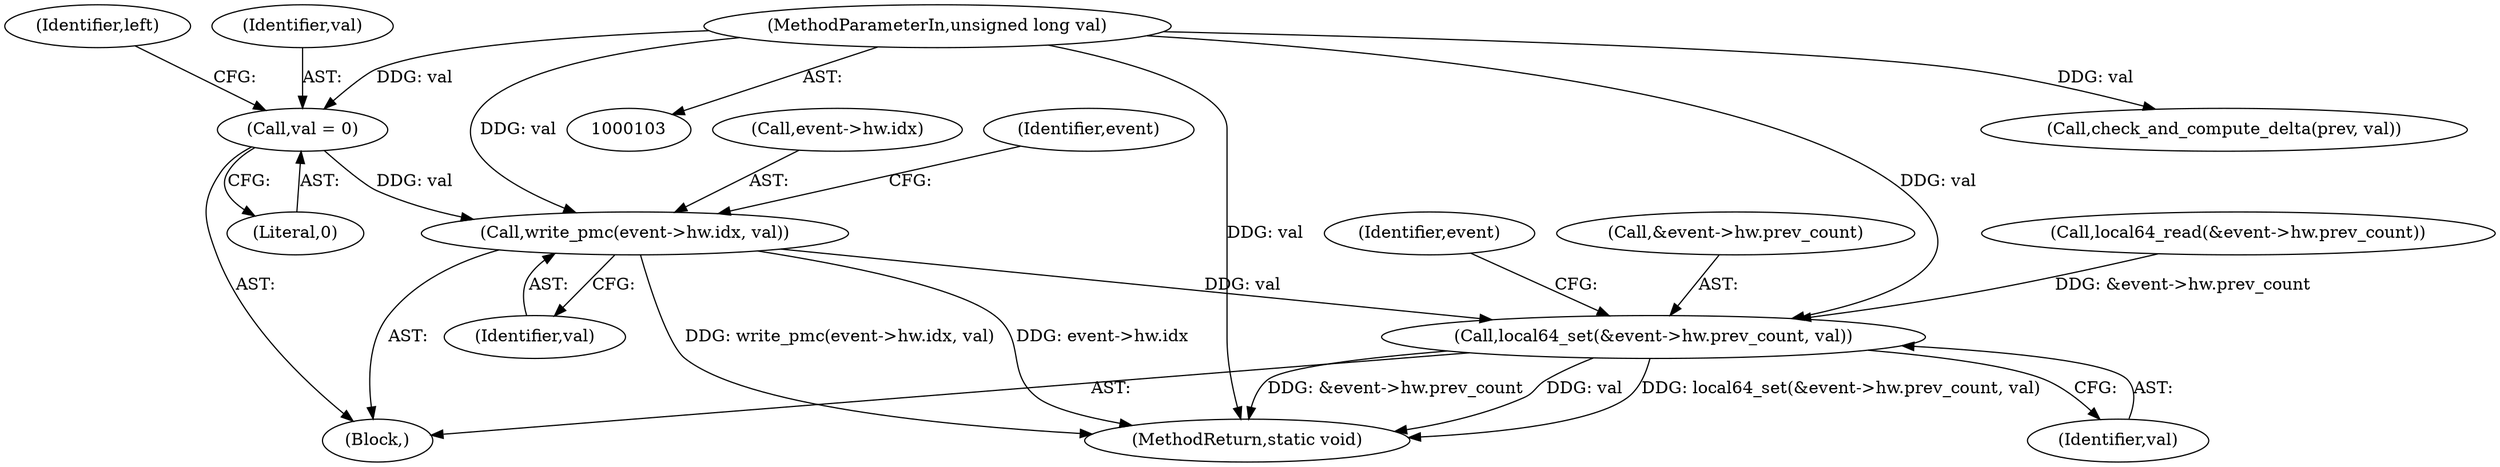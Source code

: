 digraph "0_linux_a8b0ca17b80e92faab46ee7179ba9e99ccb61233_16@API" {
"1000210" [label="(Call,write_pmc(event->hw.idx, val))"];
"1000161" [label="(Call,val = 0)"];
"1000105" [label="(MethodParameterIn,unsigned long val)"];
"1000217" [label="(Call,local64_set(&event->hw.prev_count, val))"];
"1000108" [label="(Block,)"];
"1000221" [label="(Identifier,event)"];
"1000161" [label="(Call,val = 0)"];
"1000218" [label="(Call,&event->hw.prev_count)"];
"1000276" [label="(MethodReturn,static void)"];
"1000165" [label="(Identifier,left)"];
"1000143" [label="(Call,local64_read(&event->hw.prev_count))"];
"1000210" [label="(Call,write_pmc(event->hw.idx, val))"];
"1000217" [label="(Call,local64_set(&event->hw.prev_count, val))"];
"1000224" [label="(Identifier,val)"];
"1000229" [label="(Identifier,event)"];
"1000162" [label="(Identifier,val)"];
"1000211" [label="(Call,event->hw.idx)"];
"1000163" [label="(Literal,0)"];
"1000152" [label="(Call,check_and_compute_delta(prev, val))"];
"1000105" [label="(MethodParameterIn,unsigned long val)"];
"1000216" [label="(Identifier,val)"];
"1000210" -> "1000108"  [label="AST: "];
"1000210" -> "1000216"  [label="CFG: "];
"1000211" -> "1000210"  [label="AST: "];
"1000216" -> "1000210"  [label="AST: "];
"1000221" -> "1000210"  [label="CFG: "];
"1000210" -> "1000276"  [label="DDG: write_pmc(event->hw.idx, val)"];
"1000210" -> "1000276"  [label="DDG: event->hw.idx"];
"1000161" -> "1000210"  [label="DDG: val"];
"1000105" -> "1000210"  [label="DDG: val"];
"1000210" -> "1000217"  [label="DDG: val"];
"1000161" -> "1000108"  [label="AST: "];
"1000161" -> "1000163"  [label="CFG: "];
"1000162" -> "1000161"  [label="AST: "];
"1000163" -> "1000161"  [label="AST: "];
"1000165" -> "1000161"  [label="CFG: "];
"1000105" -> "1000161"  [label="DDG: val"];
"1000105" -> "1000103"  [label="AST: "];
"1000105" -> "1000276"  [label="DDG: val"];
"1000105" -> "1000152"  [label="DDG: val"];
"1000105" -> "1000217"  [label="DDG: val"];
"1000217" -> "1000108"  [label="AST: "];
"1000217" -> "1000224"  [label="CFG: "];
"1000218" -> "1000217"  [label="AST: "];
"1000224" -> "1000217"  [label="AST: "];
"1000229" -> "1000217"  [label="CFG: "];
"1000217" -> "1000276"  [label="DDG: local64_set(&event->hw.prev_count, val)"];
"1000217" -> "1000276"  [label="DDG: &event->hw.prev_count"];
"1000217" -> "1000276"  [label="DDG: val"];
"1000143" -> "1000217"  [label="DDG: &event->hw.prev_count"];
}
